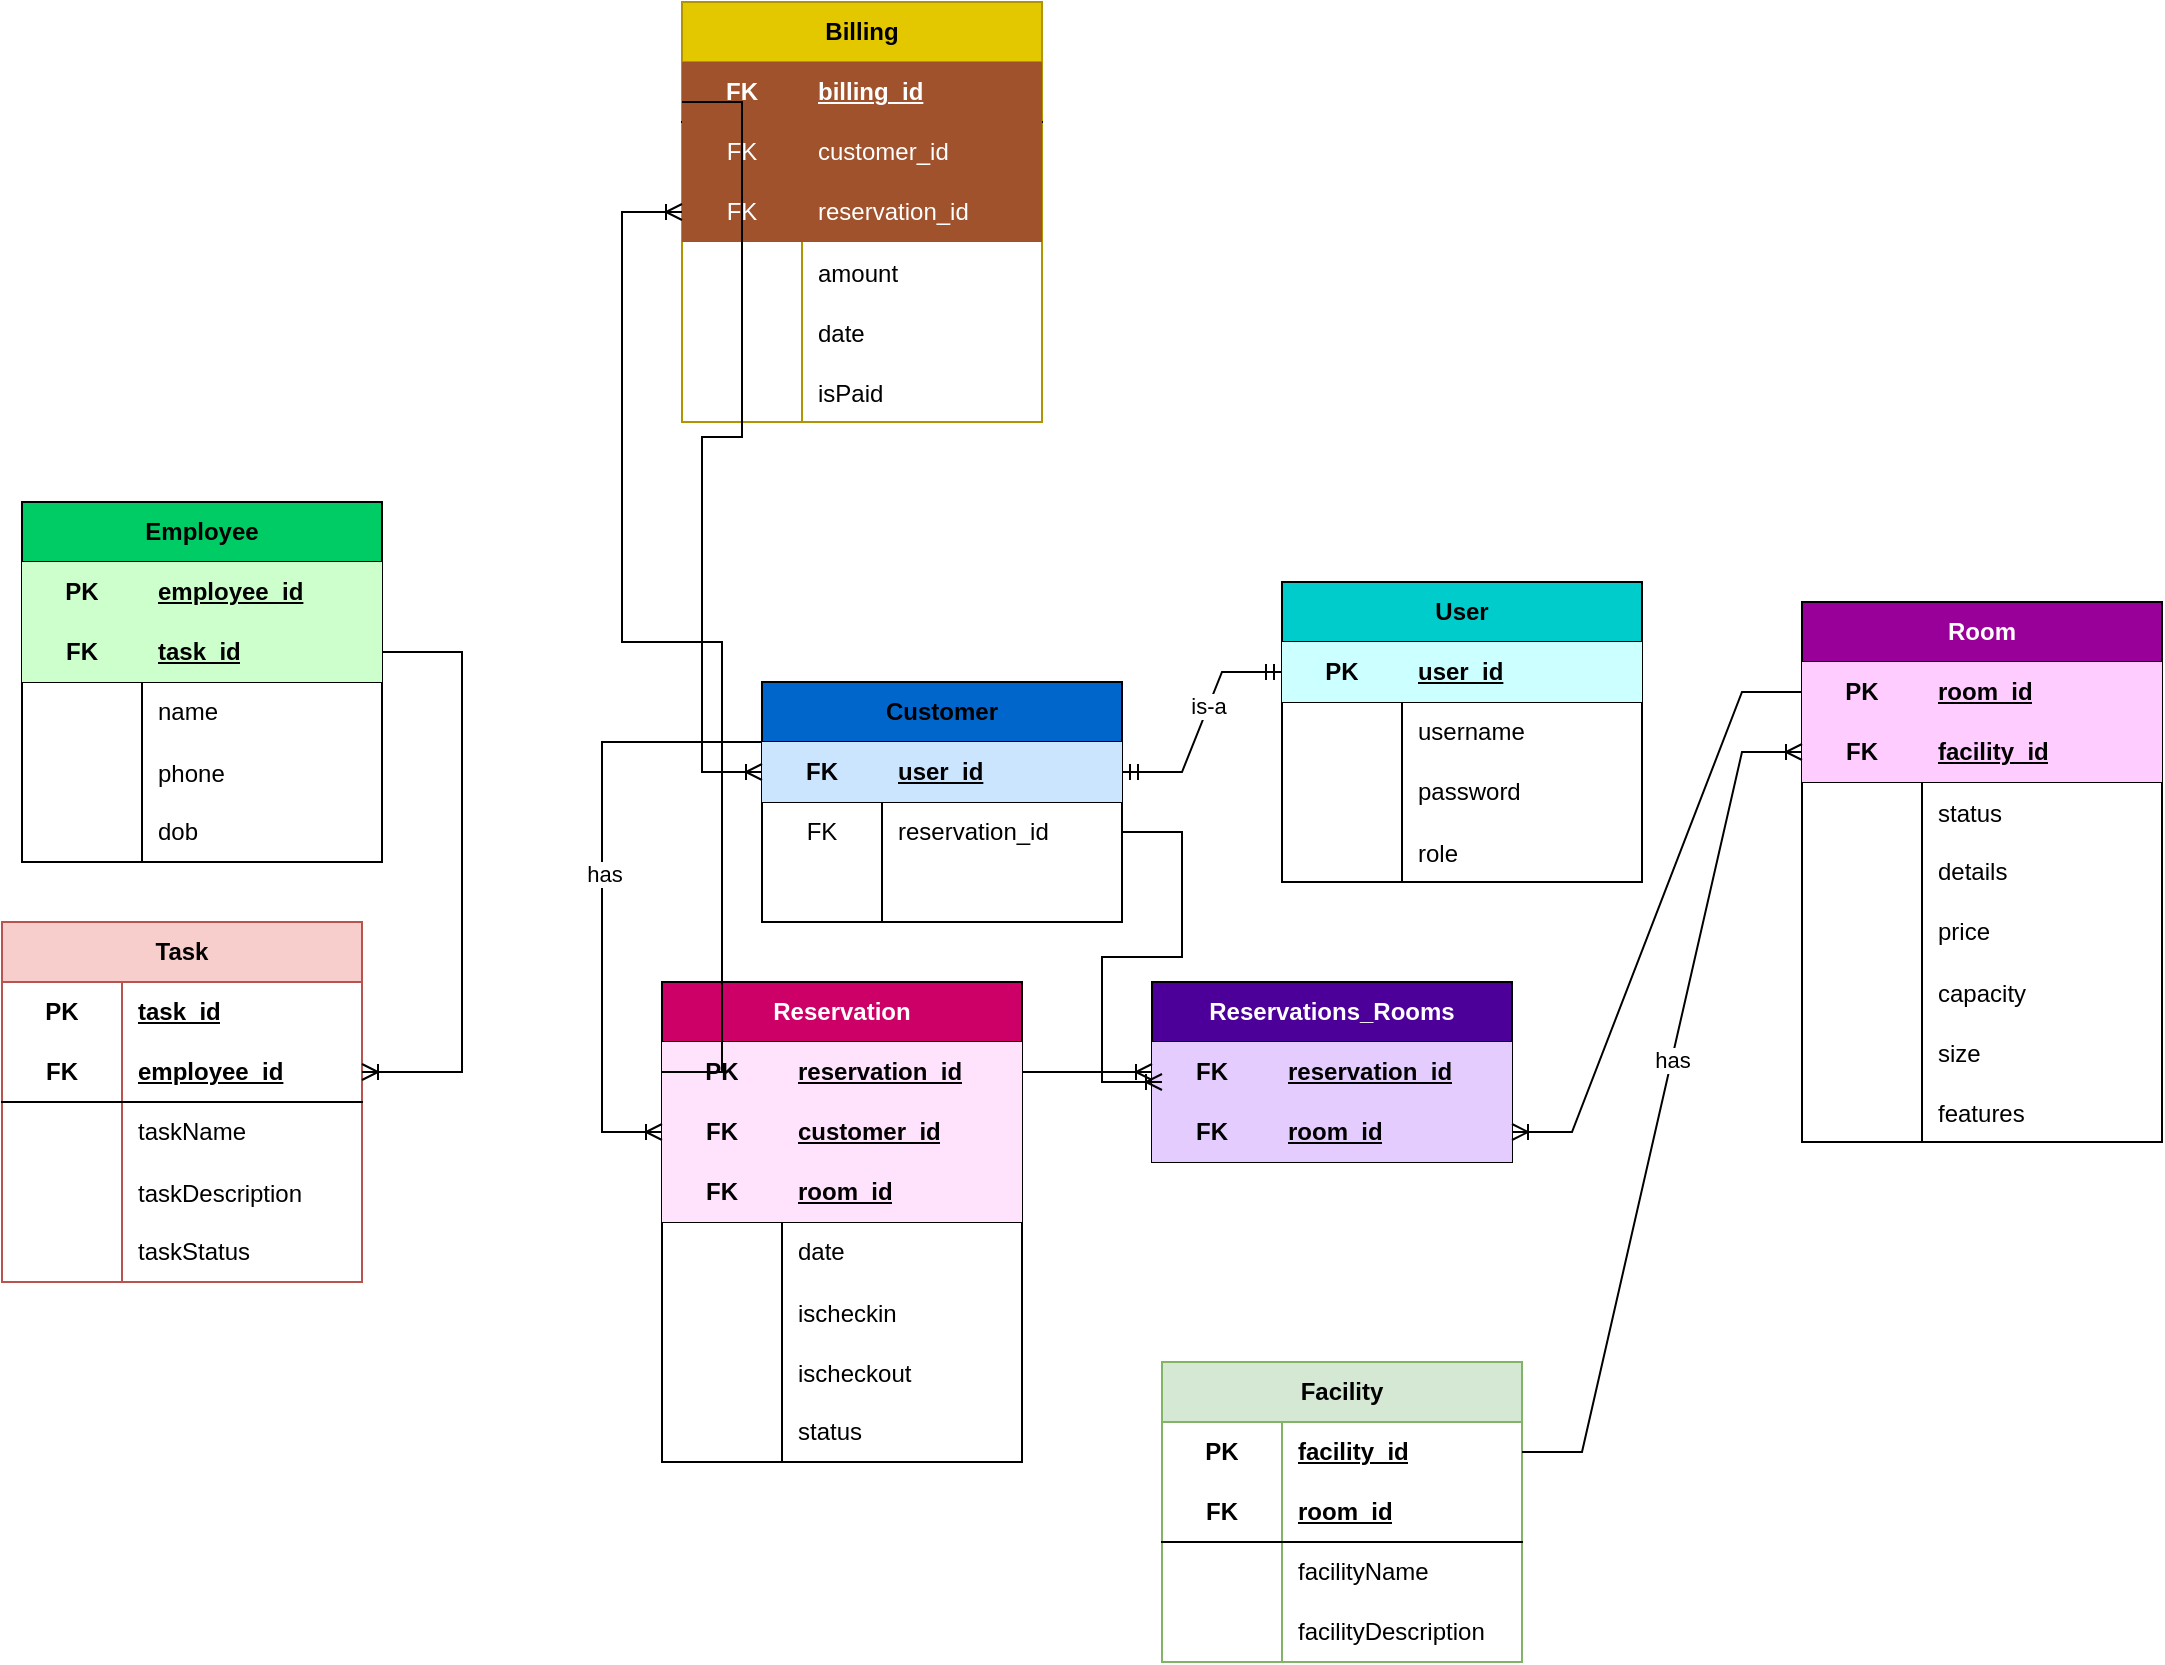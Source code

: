 <mxfile version="24.5.5" type="github">
  <diagram name="Page-1" id="391HogFya1jU2p6_tnVu">
    <mxGraphModel dx="2217" dy="1644" grid="1" gridSize="10" guides="1" tooltips="1" connect="1" arrows="1" fold="1" page="1" pageScale="1" pageWidth="850" pageHeight="1100" math="0" shadow="0">
      <root>
        <mxCell id="0" />
        <mxCell id="1" parent="0" />
        <mxCell id="gGkRdLF0qAvfdl4dvhN5-14" value="Employee" style="shape=table;startSize=30;container=1;collapsible=1;childLayout=tableLayout;fixedRows=1;rowLines=0;fontStyle=1;align=center;resizeLast=1;html=1;whiteSpace=wrap;fillColor=#00CC66;" parent="1" vertex="1">
          <mxGeometry x="-230" y="-220" width="180" height="180" as="geometry" />
        </mxCell>
        <mxCell id="gGkRdLF0qAvfdl4dvhN5-15" value="" style="shape=tableRow;horizontal=0;startSize=0;swimlaneHead=0;swimlaneBody=0;fillColor=none;collapsible=0;dropTarget=0;points=[[0,0.5],[1,0.5]];portConstraint=eastwest;top=0;left=0;right=0;bottom=0;html=1;" parent="gGkRdLF0qAvfdl4dvhN5-14" vertex="1">
          <mxGeometry y="30" width="180" height="30" as="geometry" />
        </mxCell>
        <mxCell id="gGkRdLF0qAvfdl4dvhN5-16" value="PK" style="shape=partialRectangle;connectable=0;fillColor=#CCFFCC;top=0;left=0;bottom=0;right=0;fontStyle=1;overflow=hidden;html=1;whiteSpace=wrap;" parent="gGkRdLF0qAvfdl4dvhN5-15" vertex="1">
          <mxGeometry width="60" height="30" as="geometry">
            <mxRectangle width="60" height="30" as="alternateBounds" />
          </mxGeometry>
        </mxCell>
        <mxCell id="gGkRdLF0qAvfdl4dvhN5-17" value="employee_id" style="shape=partialRectangle;connectable=0;fillColor=#CCFFCC;top=0;left=0;bottom=0;right=0;align=left;spacingLeft=6;fontStyle=5;overflow=hidden;html=1;whiteSpace=wrap;" parent="gGkRdLF0qAvfdl4dvhN5-15" vertex="1">
          <mxGeometry x="60" width="120" height="30" as="geometry">
            <mxRectangle width="120" height="30" as="alternateBounds" />
          </mxGeometry>
        </mxCell>
        <mxCell id="gGkRdLF0qAvfdl4dvhN5-18" value="" style="shape=tableRow;horizontal=0;startSize=0;swimlaneHead=0;swimlaneBody=0;fillColor=none;collapsible=0;dropTarget=0;points=[[0,0.5],[1,0.5]];portConstraint=eastwest;top=0;left=0;right=0;bottom=1;html=1;" parent="gGkRdLF0qAvfdl4dvhN5-14" vertex="1">
          <mxGeometry y="60" width="180" height="30" as="geometry" />
        </mxCell>
        <mxCell id="gGkRdLF0qAvfdl4dvhN5-19" value="FK" style="shape=partialRectangle;connectable=0;fillColor=#CCFFCC;top=0;left=0;bottom=0;right=0;fontStyle=1;overflow=hidden;html=1;whiteSpace=wrap;" parent="gGkRdLF0qAvfdl4dvhN5-18" vertex="1">
          <mxGeometry width="60" height="30" as="geometry">
            <mxRectangle width="60" height="30" as="alternateBounds" />
          </mxGeometry>
        </mxCell>
        <mxCell id="gGkRdLF0qAvfdl4dvhN5-20" value="task_id" style="shape=partialRectangle;connectable=0;fillColor=#CCFFCC;top=0;left=0;bottom=0;right=0;align=left;spacingLeft=6;fontStyle=5;overflow=hidden;html=1;whiteSpace=wrap;" parent="gGkRdLF0qAvfdl4dvhN5-18" vertex="1">
          <mxGeometry x="60" width="120" height="30" as="geometry">
            <mxRectangle width="120" height="30" as="alternateBounds" />
          </mxGeometry>
        </mxCell>
        <mxCell id="gGkRdLF0qAvfdl4dvhN5-21" value="" style="shape=tableRow;horizontal=0;startSize=0;swimlaneHead=0;swimlaneBody=0;fillColor=none;collapsible=0;dropTarget=0;points=[[0,0.5],[1,0.5]];portConstraint=eastwest;top=0;left=0;right=0;bottom=0;html=1;" parent="gGkRdLF0qAvfdl4dvhN5-14" vertex="1">
          <mxGeometry y="90" width="180" height="30" as="geometry" />
        </mxCell>
        <mxCell id="gGkRdLF0qAvfdl4dvhN5-22" value="" style="shape=partialRectangle;connectable=0;fillColor=none;top=0;left=0;bottom=0;right=0;editable=1;overflow=hidden;html=1;whiteSpace=wrap;" parent="gGkRdLF0qAvfdl4dvhN5-21" vertex="1">
          <mxGeometry width="60" height="30" as="geometry">
            <mxRectangle width="60" height="30" as="alternateBounds" />
          </mxGeometry>
        </mxCell>
        <mxCell id="gGkRdLF0qAvfdl4dvhN5-23" value="name" style="shape=partialRectangle;connectable=0;fillColor=none;top=0;left=0;bottom=0;right=0;align=left;spacingLeft=6;overflow=hidden;html=1;whiteSpace=wrap;" parent="gGkRdLF0qAvfdl4dvhN5-21" vertex="1">
          <mxGeometry x="60" width="120" height="30" as="geometry">
            <mxRectangle width="120" height="30" as="alternateBounds" />
          </mxGeometry>
        </mxCell>
        <mxCell id="16" value="" style="shape=tableRow;horizontal=0;startSize=0;swimlaneHead=0;swimlaneBody=0;fillColor=none;collapsible=0;dropTarget=0;points=[[0,0.5],[1,0.5]];portConstraint=eastwest;top=0;left=0;right=0;bottom=0;" parent="gGkRdLF0qAvfdl4dvhN5-14" vertex="1">
          <mxGeometry y="120" width="180" height="30" as="geometry" />
        </mxCell>
        <mxCell id="17" value="" style="shape=partialRectangle;connectable=0;fillColor=none;top=0;left=0;bottom=0;right=0;editable=1;overflow=hidden;" parent="16" vertex="1">
          <mxGeometry width="60" height="30" as="geometry">
            <mxRectangle width="60" height="30" as="alternateBounds" />
          </mxGeometry>
        </mxCell>
        <mxCell id="18" value="phone" style="shape=partialRectangle;connectable=0;fillColor=none;top=0;left=0;bottom=0;right=0;align=left;spacingLeft=6;overflow=hidden;" parent="16" vertex="1">
          <mxGeometry x="60" width="120" height="30" as="geometry">
            <mxRectangle width="120" height="30" as="alternateBounds" />
          </mxGeometry>
        </mxCell>
        <mxCell id="gGkRdLF0qAvfdl4dvhN5-24" value="" style="shape=tableRow;horizontal=0;startSize=0;swimlaneHead=0;swimlaneBody=0;fillColor=none;collapsible=0;dropTarget=0;points=[[0,0.5],[1,0.5]];portConstraint=eastwest;top=0;left=0;right=0;bottom=0;html=1;" parent="gGkRdLF0qAvfdl4dvhN5-14" vertex="1">
          <mxGeometry y="150" width="180" height="30" as="geometry" />
        </mxCell>
        <mxCell id="gGkRdLF0qAvfdl4dvhN5-25" value="" style="shape=partialRectangle;connectable=0;fillColor=none;top=0;left=0;bottom=0;right=0;editable=1;overflow=hidden;html=1;whiteSpace=wrap;" parent="gGkRdLF0qAvfdl4dvhN5-24" vertex="1">
          <mxGeometry width="60" height="30" as="geometry">
            <mxRectangle width="60" height="30" as="alternateBounds" />
          </mxGeometry>
        </mxCell>
        <mxCell id="gGkRdLF0qAvfdl4dvhN5-26" value="dob" style="shape=partialRectangle;connectable=0;fillColor=none;top=0;left=0;bottom=0;right=0;align=left;spacingLeft=6;overflow=hidden;html=1;whiteSpace=wrap;" parent="gGkRdLF0qAvfdl4dvhN5-24" vertex="1">
          <mxGeometry x="60" width="120" height="30" as="geometry">
            <mxRectangle width="120" height="30" as="alternateBounds" />
          </mxGeometry>
        </mxCell>
        <mxCell id="gGkRdLF0qAvfdl4dvhN5-27" value="&lt;font color=&quot;#ffffff&quot;&gt;Room&lt;/font&gt;" style="shape=table;startSize=30;container=1;collapsible=1;childLayout=tableLayout;fixedRows=1;rowLines=0;fontStyle=1;align=center;resizeLast=1;html=1;whiteSpace=wrap;fillColor=#990099;" parent="1" vertex="1">
          <mxGeometry x="660" y="-170" width="180" height="270" as="geometry" />
        </mxCell>
        <mxCell id="gGkRdLF0qAvfdl4dvhN5-28" value="" style="shape=tableRow;horizontal=0;startSize=0;swimlaneHead=0;swimlaneBody=0;fillColor=none;collapsible=0;dropTarget=0;points=[[0,0.5],[1,0.5]];portConstraint=eastwest;top=0;left=0;right=0;bottom=0;html=1;" parent="gGkRdLF0qAvfdl4dvhN5-27" vertex="1">
          <mxGeometry y="30" width="180" height="30" as="geometry" />
        </mxCell>
        <mxCell id="gGkRdLF0qAvfdl4dvhN5-29" value="&lt;div&gt;PK&lt;/div&gt;" style="shape=partialRectangle;connectable=0;fillColor=#FFCCFF;top=0;left=0;bottom=0;right=0;fontStyle=1;overflow=hidden;html=1;whiteSpace=wrap;" parent="gGkRdLF0qAvfdl4dvhN5-28" vertex="1">
          <mxGeometry width="60" height="30" as="geometry">
            <mxRectangle width="60" height="30" as="alternateBounds" />
          </mxGeometry>
        </mxCell>
        <mxCell id="gGkRdLF0qAvfdl4dvhN5-30" value="room_id" style="shape=partialRectangle;connectable=0;fillColor=#FFCCFF;top=0;left=0;bottom=0;right=0;align=left;spacingLeft=6;fontStyle=5;overflow=hidden;html=1;whiteSpace=wrap;" parent="gGkRdLF0qAvfdl4dvhN5-28" vertex="1">
          <mxGeometry x="60" width="120" height="30" as="geometry">
            <mxRectangle width="120" height="30" as="alternateBounds" />
          </mxGeometry>
        </mxCell>
        <mxCell id="gGkRdLF0qAvfdl4dvhN5-31" value="" style="shape=tableRow;horizontal=0;startSize=0;swimlaneHead=0;swimlaneBody=0;fillColor=none;collapsible=0;dropTarget=0;points=[[0,0.5],[1,0.5]];portConstraint=eastwest;top=0;left=0;right=0;bottom=1;html=1;" parent="gGkRdLF0qAvfdl4dvhN5-27" vertex="1">
          <mxGeometry y="60" width="180" height="30" as="geometry" />
        </mxCell>
        <mxCell id="gGkRdLF0qAvfdl4dvhN5-32" value="FK" style="shape=partialRectangle;connectable=0;fillColor=#FFCCFF;top=0;left=0;bottom=0;right=0;fontStyle=1;overflow=hidden;html=1;whiteSpace=wrap;" parent="gGkRdLF0qAvfdl4dvhN5-31" vertex="1">
          <mxGeometry width="60" height="30" as="geometry">
            <mxRectangle width="60" height="30" as="alternateBounds" />
          </mxGeometry>
        </mxCell>
        <mxCell id="gGkRdLF0qAvfdl4dvhN5-33" value="facility_id" style="shape=partialRectangle;connectable=0;fillColor=#FFCCFF;top=0;left=0;bottom=0;right=0;align=left;spacingLeft=6;fontStyle=5;overflow=hidden;html=1;whiteSpace=wrap;" parent="gGkRdLF0qAvfdl4dvhN5-31" vertex="1">
          <mxGeometry x="60" width="120" height="30" as="geometry">
            <mxRectangle width="120" height="30" as="alternateBounds" />
          </mxGeometry>
        </mxCell>
        <mxCell id="gGkRdLF0qAvfdl4dvhN5-34" value="" style="shape=tableRow;horizontal=0;startSize=0;swimlaneHead=0;swimlaneBody=0;fillColor=none;collapsible=0;dropTarget=0;points=[[0,0.5],[1,0.5]];portConstraint=eastwest;top=0;left=0;right=0;bottom=0;" parent="gGkRdLF0qAvfdl4dvhN5-27" vertex="1">
          <mxGeometry y="90" width="180" height="30" as="geometry" />
        </mxCell>
        <mxCell id="gGkRdLF0qAvfdl4dvhN5-35" value="" style="shape=partialRectangle;connectable=0;fillColor=none;top=0;left=0;bottom=0;right=0;editable=1;overflow=hidden;" parent="gGkRdLF0qAvfdl4dvhN5-34" vertex="1">
          <mxGeometry width="60" height="30" as="geometry">
            <mxRectangle width="60" height="30" as="alternateBounds" />
          </mxGeometry>
        </mxCell>
        <mxCell id="gGkRdLF0qAvfdl4dvhN5-36" value="status" style="shape=partialRectangle;connectable=0;fillColor=none;top=0;left=0;bottom=0;right=0;align=left;spacingLeft=6;overflow=hidden;" parent="gGkRdLF0qAvfdl4dvhN5-34" vertex="1">
          <mxGeometry x="60" width="120" height="30" as="geometry">
            <mxRectangle width="120" height="30" as="alternateBounds" />
          </mxGeometry>
        </mxCell>
        <mxCell id="gGkRdLF0qAvfdl4dvhN5-37" value="" style="shape=tableRow;horizontal=0;startSize=0;swimlaneHead=0;swimlaneBody=0;fillColor=none;collapsible=0;dropTarget=0;points=[[0,0.5],[1,0.5]];portConstraint=eastwest;top=0;left=0;right=0;bottom=0;html=1;" parent="gGkRdLF0qAvfdl4dvhN5-27" vertex="1">
          <mxGeometry y="120" width="180" height="30" as="geometry" />
        </mxCell>
        <mxCell id="gGkRdLF0qAvfdl4dvhN5-38" value="" style="shape=partialRectangle;connectable=0;fillColor=none;top=0;left=0;bottom=0;right=0;editable=1;overflow=hidden;html=1;whiteSpace=wrap;" parent="gGkRdLF0qAvfdl4dvhN5-37" vertex="1">
          <mxGeometry width="60" height="30" as="geometry">
            <mxRectangle width="60" height="30" as="alternateBounds" />
          </mxGeometry>
        </mxCell>
        <mxCell id="gGkRdLF0qAvfdl4dvhN5-39" value="details" style="shape=partialRectangle;connectable=0;fillColor=none;top=0;left=0;bottom=0;right=0;align=left;spacingLeft=6;overflow=hidden;html=1;whiteSpace=wrap;" parent="gGkRdLF0qAvfdl4dvhN5-37" vertex="1">
          <mxGeometry x="60" width="120" height="30" as="geometry">
            <mxRectangle width="120" height="30" as="alternateBounds" />
          </mxGeometry>
        </mxCell>
        <mxCell id="gGkRdLF0qAvfdl4dvhN5-40" value="" style="shape=tableRow;horizontal=0;startSize=0;swimlaneHead=0;swimlaneBody=0;fillColor=none;collapsible=0;dropTarget=0;points=[[0,0.5],[1,0.5]];portConstraint=eastwest;top=0;left=0;right=0;bottom=0;html=1;" parent="gGkRdLF0qAvfdl4dvhN5-27" vertex="1">
          <mxGeometry y="150" width="180" height="30" as="geometry" />
        </mxCell>
        <mxCell id="gGkRdLF0qAvfdl4dvhN5-41" value="" style="shape=partialRectangle;connectable=0;fillColor=none;top=0;left=0;bottom=0;right=0;editable=1;overflow=hidden;html=1;whiteSpace=wrap;" parent="gGkRdLF0qAvfdl4dvhN5-40" vertex="1">
          <mxGeometry width="60" height="30" as="geometry">
            <mxRectangle width="60" height="30" as="alternateBounds" />
          </mxGeometry>
        </mxCell>
        <mxCell id="gGkRdLF0qAvfdl4dvhN5-42" value="&lt;div&gt;price&lt;/div&gt;" style="shape=partialRectangle;connectable=0;fillColor=none;top=0;left=0;bottom=0;right=0;align=left;spacingLeft=6;overflow=hidden;html=1;whiteSpace=wrap;" parent="gGkRdLF0qAvfdl4dvhN5-40" vertex="1">
          <mxGeometry x="60" width="120" height="30" as="geometry">
            <mxRectangle width="120" height="30" as="alternateBounds" />
          </mxGeometry>
        </mxCell>
        <mxCell id="gGkRdLF0qAvfdl4dvhN5-43" value="" style="shape=tableRow;horizontal=0;startSize=0;swimlaneHead=0;swimlaneBody=0;fillColor=none;collapsible=0;dropTarget=0;points=[[0,0.5],[1,0.5]];portConstraint=eastwest;top=0;left=0;right=0;bottom=0;" parent="gGkRdLF0qAvfdl4dvhN5-27" vertex="1">
          <mxGeometry y="180" width="180" height="30" as="geometry" />
        </mxCell>
        <mxCell id="gGkRdLF0qAvfdl4dvhN5-44" value="" style="shape=partialRectangle;connectable=0;fillColor=none;top=0;left=0;bottom=0;right=0;editable=1;overflow=hidden;" parent="gGkRdLF0qAvfdl4dvhN5-43" vertex="1">
          <mxGeometry width="60" height="30" as="geometry">
            <mxRectangle width="60" height="30" as="alternateBounds" />
          </mxGeometry>
        </mxCell>
        <mxCell id="gGkRdLF0qAvfdl4dvhN5-45" value="capacity" style="shape=partialRectangle;connectable=0;fillColor=none;top=0;left=0;bottom=0;right=0;align=left;spacingLeft=6;overflow=hidden;" parent="gGkRdLF0qAvfdl4dvhN5-43" vertex="1">
          <mxGeometry x="60" width="120" height="30" as="geometry">
            <mxRectangle width="120" height="30" as="alternateBounds" />
          </mxGeometry>
        </mxCell>
        <mxCell id="gGkRdLF0qAvfdl4dvhN5-46" value="" style="shape=tableRow;horizontal=0;startSize=0;swimlaneHead=0;swimlaneBody=0;fillColor=none;collapsible=0;dropTarget=0;points=[[0,0.5],[1,0.5]];portConstraint=eastwest;top=0;left=0;right=0;bottom=0;" parent="gGkRdLF0qAvfdl4dvhN5-27" vertex="1">
          <mxGeometry y="210" width="180" height="30" as="geometry" />
        </mxCell>
        <mxCell id="gGkRdLF0qAvfdl4dvhN5-47" value="" style="shape=partialRectangle;connectable=0;fillColor=none;top=0;left=0;bottom=0;right=0;editable=1;overflow=hidden;" parent="gGkRdLF0qAvfdl4dvhN5-46" vertex="1">
          <mxGeometry width="60" height="30" as="geometry">
            <mxRectangle width="60" height="30" as="alternateBounds" />
          </mxGeometry>
        </mxCell>
        <mxCell id="gGkRdLF0qAvfdl4dvhN5-48" value="size" style="shape=partialRectangle;connectable=0;fillColor=none;top=0;left=0;bottom=0;right=0;align=left;spacingLeft=6;overflow=hidden;" parent="gGkRdLF0qAvfdl4dvhN5-46" vertex="1">
          <mxGeometry x="60" width="120" height="30" as="geometry">
            <mxRectangle width="120" height="30" as="alternateBounds" />
          </mxGeometry>
        </mxCell>
        <mxCell id="gGkRdLF0qAvfdl4dvhN5-49" value="" style="shape=tableRow;horizontal=0;startSize=0;swimlaneHead=0;swimlaneBody=0;fillColor=none;collapsible=0;dropTarget=0;points=[[0,0.5],[1,0.5]];portConstraint=eastwest;top=0;left=0;right=0;bottom=0;" parent="gGkRdLF0qAvfdl4dvhN5-27" vertex="1">
          <mxGeometry y="240" width="180" height="30" as="geometry" />
        </mxCell>
        <mxCell id="gGkRdLF0qAvfdl4dvhN5-50" value="" style="shape=partialRectangle;connectable=0;fillColor=none;top=0;left=0;bottom=0;right=0;editable=1;overflow=hidden;" parent="gGkRdLF0qAvfdl4dvhN5-49" vertex="1">
          <mxGeometry width="60" height="30" as="geometry">
            <mxRectangle width="60" height="30" as="alternateBounds" />
          </mxGeometry>
        </mxCell>
        <mxCell id="gGkRdLF0qAvfdl4dvhN5-51" value="features" style="shape=partialRectangle;connectable=0;fillColor=none;top=0;left=0;bottom=0;right=0;align=left;spacingLeft=6;overflow=hidden;" parent="gGkRdLF0qAvfdl4dvhN5-49" vertex="1">
          <mxGeometry x="60" width="120" height="30" as="geometry">
            <mxRectangle width="120" height="30" as="alternateBounds" />
          </mxGeometry>
        </mxCell>
        <mxCell id="gGkRdLF0qAvfdl4dvhN5-52" value="&lt;b&gt;&lt;font color=&quot;#ffffff&quot;&gt;Reservation&lt;/font&gt;&lt;/b&gt;" style="shape=table;startSize=30;container=1;collapsible=1;childLayout=tableLayout;fixedRows=1;rowLines=0;fontStyle=1;align=center;resizeLast=1;html=1;whiteSpace=wrap;fillColor=#CC0066;" parent="1" vertex="1">
          <mxGeometry x="90" y="20" width="180" height="240" as="geometry" />
        </mxCell>
        <mxCell id="gGkRdLF0qAvfdl4dvhN5-53" value="" style="shape=tableRow;horizontal=0;startSize=0;swimlaneHead=0;swimlaneBody=0;fillColor=none;collapsible=0;dropTarget=0;points=[[0,0.5],[1,0.5]];portConstraint=eastwest;top=0;left=0;right=0;bottom=0;html=1;" parent="gGkRdLF0qAvfdl4dvhN5-52" vertex="1">
          <mxGeometry y="30" width="180" height="30" as="geometry" />
        </mxCell>
        <mxCell id="gGkRdLF0qAvfdl4dvhN5-54" value="PK" style="shape=partialRectangle;connectable=0;fillColor=#FFE3FC;top=0;left=0;bottom=0;right=0;fontStyle=1;overflow=hidden;html=1;whiteSpace=wrap;strokeColor=#000000;" parent="gGkRdLF0qAvfdl4dvhN5-53" vertex="1">
          <mxGeometry width="60" height="30" as="geometry">
            <mxRectangle width="60" height="30" as="alternateBounds" />
          </mxGeometry>
        </mxCell>
        <mxCell id="gGkRdLF0qAvfdl4dvhN5-55" value="reservation_id" style="shape=partialRectangle;connectable=0;fillColor=#FFE3FC;top=0;left=0;bottom=0;right=0;align=left;spacingLeft=6;fontStyle=5;overflow=hidden;html=1;whiteSpace=wrap;strokeColor=#000000;" parent="gGkRdLF0qAvfdl4dvhN5-53" vertex="1">
          <mxGeometry x="60" width="120" height="30" as="geometry">
            <mxRectangle width="120" height="30" as="alternateBounds" />
          </mxGeometry>
        </mxCell>
        <mxCell id="gGkRdLF0qAvfdl4dvhN5-56" value="" style="shape=tableRow;horizontal=0;startSize=0;swimlaneHead=0;swimlaneBody=0;fillColor=none;collapsible=0;dropTarget=0;points=[[0,0.5],[1,0.5]];portConstraint=eastwest;top=0;left=0;right=0;bottom=0;" parent="gGkRdLF0qAvfdl4dvhN5-52" vertex="1">
          <mxGeometry y="60" width="180" height="30" as="geometry" />
        </mxCell>
        <mxCell id="gGkRdLF0qAvfdl4dvhN5-57" value="&lt;b&gt;FK&lt;/b&gt;" style="shape=partialRectangle;connectable=0;fillColor=#FFE3FC;top=0;left=0;bottom=0;right=0;fontStyle=0;overflow=hidden;whiteSpace=wrap;html=1;strokeColor=#000000;" parent="gGkRdLF0qAvfdl4dvhN5-56" vertex="1">
          <mxGeometry width="60" height="30" as="geometry">
            <mxRectangle width="60" height="30" as="alternateBounds" />
          </mxGeometry>
        </mxCell>
        <mxCell id="gGkRdLF0qAvfdl4dvhN5-58" value="&lt;b&gt;&lt;u&gt;customer_id&lt;/u&gt;&lt;/b&gt;" style="shape=partialRectangle;connectable=0;fillColor=#FFE3FC;top=0;left=0;bottom=0;right=0;align=left;spacingLeft=6;fontStyle=0;overflow=hidden;whiteSpace=wrap;html=1;strokeColor=#000000;" parent="gGkRdLF0qAvfdl4dvhN5-56" vertex="1">
          <mxGeometry x="60" width="120" height="30" as="geometry">
            <mxRectangle width="120" height="30" as="alternateBounds" />
          </mxGeometry>
        </mxCell>
        <mxCell id="gGkRdLF0qAvfdl4dvhN5-59" value="" style="shape=tableRow;horizontal=0;startSize=0;swimlaneHead=0;swimlaneBody=0;fillColor=none;collapsible=0;dropTarget=0;points=[[0,0.5],[1,0.5]];portConstraint=eastwest;top=0;left=0;right=0;bottom=1;html=1;" parent="gGkRdLF0qAvfdl4dvhN5-52" vertex="1">
          <mxGeometry y="90" width="180" height="30" as="geometry" />
        </mxCell>
        <mxCell id="gGkRdLF0qAvfdl4dvhN5-60" value="FK" style="shape=partialRectangle;connectable=0;fillColor=#FFE3FC;top=0;left=0;bottom=0;right=0;fontStyle=1;overflow=hidden;html=1;whiteSpace=wrap;strokeColor=#000000;" parent="gGkRdLF0qAvfdl4dvhN5-59" vertex="1">
          <mxGeometry width="60" height="30" as="geometry">
            <mxRectangle width="60" height="30" as="alternateBounds" />
          </mxGeometry>
        </mxCell>
        <mxCell id="gGkRdLF0qAvfdl4dvhN5-61" value="room_id" style="shape=partialRectangle;connectable=0;fillColor=#FFE3FC;top=0;left=0;bottom=0;right=0;align=left;spacingLeft=6;fontStyle=5;overflow=hidden;html=1;whiteSpace=wrap;strokeColor=#000000;" parent="gGkRdLF0qAvfdl4dvhN5-59" vertex="1">
          <mxGeometry x="60" width="120" height="30" as="geometry">
            <mxRectangle width="120" height="30" as="alternateBounds" />
          </mxGeometry>
        </mxCell>
        <mxCell id="gGkRdLF0qAvfdl4dvhN5-62" value="" style="shape=tableRow;horizontal=0;startSize=0;swimlaneHead=0;swimlaneBody=0;fillColor=none;collapsible=0;dropTarget=0;points=[[0,0.5],[1,0.5]];portConstraint=eastwest;top=0;left=0;right=0;bottom=0;html=1;" parent="gGkRdLF0qAvfdl4dvhN5-52" vertex="1">
          <mxGeometry y="120" width="180" height="30" as="geometry" />
        </mxCell>
        <mxCell id="gGkRdLF0qAvfdl4dvhN5-63" value="" style="shape=partialRectangle;connectable=0;fillColor=none;top=0;left=0;bottom=0;right=0;editable=1;overflow=hidden;html=1;whiteSpace=wrap;" parent="gGkRdLF0qAvfdl4dvhN5-62" vertex="1">
          <mxGeometry width="60" height="30" as="geometry">
            <mxRectangle width="60" height="30" as="alternateBounds" />
          </mxGeometry>
        </mxCell>
        <mxCell id="gGkRdLF0qAvfdl4dvhN5-64" value="date" style="shape=partialRectangle;connectable=0;fillColor=none;top=0;left=0;bottom=0;right=0;align=left;spacingLeft=6;overflow=hidden;html=1;whiteSpace=wrap;" parent="gGkRdLF0qAvfdl4dvhN5-62" vertex="1">
          <mxGeometry x="60" width="120" height="30" as="geometry">
            <mxRectangle width="120" height="30" as="alternateBounds" />
          </mxGeometry>
        </mxCell>
        <mxCell id="UdutciTqnjjAIBQN5pd1-61" value="" style="shape=tableRow;horizontal=0;startSize=0;swimlaneHead=0;swimlaneBody=0;fillColor=none;collapsible=0;dropTarget=0;points=[[0,0.5],[1,0.5]];portConstraint=eastwest;top=0;left=0;right=0;bottom=0;" vertex="1" parent="gGkRdLF0qAvfdl4dvhN5-52">
          <mxGeometry y="150" width="180" height="30" as="geometry" />
        </mxCell>
        <mxCell id="UdutciTqnjjAIBQN5pd1-62" value="" style="shape=partialRectangle;connectable=0;fillColor=none;top=0;left=0;bottom=0;right=0;editable=1;overflow=hidden;" vertex="1" parent="UdutciTqnjjAIBQN5pd1-61">
          <mxGeometry width="60" height="30" as="geometry">
            <mxRectangle width="60" height="30" as="alternateBounds" />
          </mxGeometry>
        </mxCell>
        <mxCell id="UdutciTqnjjAIBQN5pd1-63" value="ischeckin" style="shape=partialRectangle;connectable=0;fillColor=none;top=0;left=0;bottom=0;right=0;align=left;spacingLeft=6;overflow=hidden;" vertex="1" parent="UdutciTqnjjAIBQN5pd1-61">
          <mxGeometry x="60" width="120" height="30" as="geometry">
            <mxRectangle width="120" height="30" as="alternateBounds" />
          </mxGeometry>
        </mxCell>
        <mxCell id="UdutciTqnjjAIBQN5pd1-58" value="" style="shape=tableRow;horizontal=0;startSize=0;swimlaneHead=0;swimlaneBody=0;fillColor=none;collapsible=0;dropTarget=0;points=[[0,0.5],[1,0.5]];portConstraint=eastwest;top=0;left=0;right=0;bottom=0;" vertex="1" parent="gGkRdLF0qAvfdl4dvhN5-52">
          <mxGeometry y="180" width="180" height="30" as="geometry" />
        </mxCell>
        <mxCell id="UdutciTqnjjAIBQN5pd1-59" value="" style="shape=partialRectangle;connectable=0;fillColor=none;top=0;left=0;bottom=0;right=0;editable=1;overflow=hidden;" vertex="1" parent="UdutciTqnjjAIBQN5pd1-58">
          <mxGeometry width="60" height="30" as="geometry">
            <mxRectangle width="60" height="30" as="alternateBounds" />
          </mxGeometry>
        </mxCell>
        <mxCell id="UdutciTqnjjAIBQN5pd1-60" value="ischeckout" style="shape=partialRectangle;connectable=0;fillColor=none;top=0;left=0;bottom=0;right=0;align=left;spacingLeft=6;overflow=hidden;" vertex="1" parent="UdutciTqnjjAIBQN5pd1-58">
          <mxGeometry x="60" width="120" height="30" as="geometry">
            <mxRectangle width="120" height="30" as="alternateBounds" />
          </mxGeometry>
        </mxCell>
        <mxCell id="gGkRdLF0qAvfdl4dvhN5-65" value="" style="shape=tableRow;horizontal=0;startSize=0;swimlaneHead=0;swimlaneBody=0;fillColor=none;collapsible=0;dropTarget=0;points=[[0,0.5],[1,0.5]];portConstraint=eastwest;top=0;left=0;right=0;bottom=0;html=1;" parent="gGkRdLF0qAvfdl4dvhN5-52" vertex="1">
          <mxGeometry y="210" width="180" height="30" as="geometry" />
        </mxCell>
        <mxCell id="gGkRdLF0qAvfdl4dvhN5-66" value="" style="shape=partialRectangle;connectable=0;fillColor=none;top=0;left=0;bottom=0;right=0;editable=1;overflow=hidden;html=1;whiteSpace=wrap;" parent="gGkRdLF0qAvfdl4dvhN5-65" vertex="1">
          <mxGeometry width="60" height="30" as="geometry">
            <mxRectangle width="60" height="30" as="alternateBounds" />
          </mxGeometry>
        </mxCell>
        <mxCell id="gGkRdLF0qAvfdl4dvhN5-67" value="status" style="shape=partialRectangle;connectable=0;fillColor=none;top=0;left=0;bottom=0;right=0;align=left;spacingLeft=6;overflow=hidden;html=1;whiteSpace=wrap;" parent="gGkRdLF0qAvfdl4dvhN5-65" vertex="1">
          <mxGeometry x="60" width="120" height="30" as="geometry">
            <mxRectangle width="120" height="30" as="alternateBounds" />
          </mxGeometry>
        </mxCell>
        <mxCell id="gGkRdLF0qAvfdl4dvhN5-68" value="&lt;font color=&quot;#ffffff&quot;&gt;Reservations_Rooms&lt;/font&gt;" style="shape=table;startSize=30;container=1;collapsible=1;childLayout=tableLayout;fixedRows=1;rowLines=0;fontStyle=1;align=center;resizeLast=1;html=1;whiteSpace=wrap;fillColor=#4C0099;" parent="1" vertex="1">
          <mxGeometry x="335" y="20" width="180" height="90" as="geometry" />
        </mxCell>
        <mxCell id="gGkRdLF0qAvfdl4dvhN5-69" value="" style="shape=tableRow;horizontal=0;startSize=0;swimlaneHead=0;swimlaneBody=0;fillColor=none;collapsible=0;dropTarget=0;points=[[0,0.5],[1,0.5]];portConstraint=eastwest;top=0;left=0;right=0;bottom=0;html=1;" parent="gGkRdLF0qAvfdl4dvhN5-68" vertex="1">
          <mxGeometry y="30" width="180" height="30" as="geometry" />
        </mxCell>
        <mxCell id="gGkRdLF0qAvfdl4dvhN5-70" value="FK" style="shape=partialRectangle;connectable=0;fillColor=#E5CCFF;top=0;left=0;bottom=0;right=0;fontStyle=1;overflow=hidden;html=1;whiteSpace=wrap;strokeColor=#E5CCFF;" parent="gGkRdLF0qAvfdl4dvhN5-69" vertex="1">
          <mxGeometry width="60" height="30" as="geometry">
            <mxRectangle width="60" height="30" as="alternateBounds" />
          </mxGeometry>
        </mxCell>
        <mxCell id="gGkRdLF0qAvfdl4dvhN5-71" value="reservation_id" style="shape=partialRectangle;connectable=0;fillColor=#E5CCFF;top=0;left=0;bottom=0;right=0;align=left;spacingLeft=6;fontStyle=5;overflow=hidden;html=1;whiteSpace=wrap;strokeColor=#E5CCFF;" parent="gGkRdLF0qAvfdl4dvhN5-69" vertex="1">
          <mxGeometry x="60" width="120" height="30" as="geometry">
            <mxRectangle width="120" height="30" as="alternateBounds" />
          </mxGeometry>
        </mxCell>
        <mxCell id="gGkRdLF0qAvfdl4dvhN5-72" value="" style="shape=tableRow;horizontal=0;startSize=0;swimlaneHead=0;swimlaneBody=0;fillColor=none;collapsible=0;dropTarget=0;points=[[0,0.5],[1,0.5]];portConstraint=eastwest;top=0;left=0;right=0;bottom=1;html=1;" parent="gGkRdLF0qAvfdl4dvhN5-68" vertex="1">
          <mxGeometry y="60" width="180" height="30" as="geometry" />
        </mxCell>
        <mxCell id="gGkRdLF0qAvfdl4dvhN5-73" value="FK" style="shape=partialRectangle;connectable=0;fillColor=#E5CCFF;top=0;left=0;bottom=0;right=0;fontStyle=1;overflow=hidden;html=1;whiteSpace=wrap;strokeColor=#E5CCFF;" parent="gGkRdLF0qAvfdl4dvhN5-72" vertex="1">
          <mxGeometry width="60" height="30" as="geometry">
            <mxRectangle width="60" height="30" as="alternateBounds" />
          </mxGeometry>
        </mxCell>
        <mxCell id="gGkRdLF0qAvfdl4dvhN5-74" value="room_id" style="shape=partialRectangle;connectable=0;fillColor=#E5CCFF;top=0;left=0;bottom=0;right=0;align=left;spacingLeft=6;fontStyle=5;overflow=hidden;html=1;whiteSpace=wrap;strokeColor=#E5CCFF;" parent="gGkRdLF0qAvfdl4dvhN5-72" vertex="1">
          <mxGeometry x="60" width="120" height="30" as="geometry">
            <mxRectangle width="120" height="30" as="alternateBounds" />
          </mxGeometry>
        </mxCell>
        <mxCell id="gGkRdLF0qAvfdl4dvhN5-75" value="" style="edgeStyle=elbowEdgeStyle;fontSize=12;html=1;endArrow=ERoneToMany;rounded=0;entryX=0;entryY=0.5;entryDx=0;entryDy=0;exitX=0;exitY=0;exitDx=0;exitDy=0;exitPerimeter=0;" parent="1" target="gGkRdLF0qAvfdl4dvhN5-56" edge="1" source="gGkRdLF0qAvfdl4dvhN5-5">
          <mxGeometry width="100" height="100" relative="1" as="geometry">
            <mxPoint x="110" y="-145" as="sourcePoint" />
            <mxPoint x="-30" y="110" as="targetPoint" />
            <Array as="points">
              <mxPoint x="60" y="-20" />
            </Array>
          </mxGeometry>
        </mxCell>
        <mxCell id="gGkRdLF0qAvfdl4dvhN5-76" value="has" style="edgeLabel;html=1;align=center;verticalAlign=middle;resizable=0;points=[];" parent="gGkRdLF0qAvfdl4dvhN5-75" vertex="1" connectable="0">
          <mxGeometry x="-0.041" y="1" relative="1" as="geometry">
            <mxPoint as="offset" />
          </mxGeometry>
        </mxCell>
        <mxCell id="gGkRdLF0qAvfdl4dvhN5-77" value="Facility" style="shape=table;startSize=30;container=1;collapsible=1;childLayout=tableLayout;fixedRows=1;rowLines=0;fontStyle=1;align=center;resizeLast=1;html=1;whiteSpace=wrap;fillColor=#d5e8d4;strokeColor=#82b366;" parent="1" vertex="1">
          <mxGeometry x="340" y="210" width="180" height="150" as="geometry" />
        </mxCell>
        <mxCell id="gGkRdLF0qAvfdl4dvhN5-78" value="" style="shape=tableRow;horizontal=0;startSize=0;swimlaneHead=0;swimlaneBody=0;fillColor=none;collapsible=0;dropTarget=0;points=[[0,0.5],[1,0.5]];portConstraint=eastwest;top=0;left=0;right=0;bottom=0;html=1;" parent="gGkRdLF0qAvfdl4dvhN5-77" vertex="1">
          <mxGeometry y="30" width="180" height="30" as="geometry" />
        </mxCell>
        <mxCell id="gGkRdLF0qAvfdl4dvhN5-79" value="PK" style="shape=partialRectangle;connectable=0;fillColor=none;top=0;left=0;bottom=0;right=0;fontStyle=1;overflow=hidden;html=1;whiteSpace=wrap;" parent="gGkRdLF0qAvfdl4dvhN5-78" vertex="1">
          <mxGeometry width="60" height="30" as="geometry">
            <mxRectangle width="60" height="30" as="alternateBounds" />
          </mxGeometry>
        </mxCell>
        <mxCell id="gGkRdLF0qAvfdl4dvhN5-80" value="facility_id" style="shape=partialRectangle;connectable=0;fillColor=none;top=0;left=0;bottom=0;right=0;align=left;spacingLeft=6;fontStyle=5;overflow=hidden;html=1;whiteSpace=wrap;" parent="gGkRdLF0qAvfdl4dvhN5-78" vertex="1">
          <mxGeometry x="60" width="120" height="30" as="geometry">
            <mxRectangle width="120" height="30" as="alternateBounds" />
          </mxGeometry>
        </mxCell>
        <mxCell id="gGkRdLF0qAvfdl4dvhN5-81" value="" style="shape=tableRow;horizontal=0;startSize=0;swimlaneHead=0;swimlaneBody=0;fillColor=none;collapsible=0;dropTarget=0;points=[[0,0.5],[1,0.5]];portConstraint=eastwest;top=0;left=0;right=0;bottom=1;html=1;" parent="gGkRdLF0qAvfdl4dvhN5-77" vertex="1">
          <mxGeometry y="60" width="180" height="30" as="geometry" />
        </mxCell>
        <mxCell id="gGkRdLF0qAvfdl4dvhN5-82" value="FK" style="shape=partialRectangle;connectable=0;fillColor=none;top=0;left=0;bottom=0;right=0;fontStyle=1;overflow=hidden;html=1;whiteSpace=wrap;" parent="gGkRdLF0qAvfdl4dvhN5-81" vertex="1">
          <mxGeometry width="60" height="30" as="geometry">
            <mxRectangle width="60" height="30" as="alternateBounds" />
          </mxGeometry>
        </mxCell>
        <mxCell id="gGkRdLF0qAvfdl4dvhN5-83" value="room_id" style="shape=partialRectangle;connectable=0;fillColor=none;top=0;left=0;bottom=0;right=0;align=left;spacingLeft=6;fontStyle=5;overflow=hidden;html=1;whiteSpace=wrap;" parent="gGkRdLF0qAvfdl4dvhN5-81" vertex="1">
          <mxGeometry x="60" width="120" height="30" as="geometry">
            <mxRectangle width="120" height="30" as="alternateBounds" />
          </mxGeometry>
        </mxCell>
        <mxCell id="gGkRdLF0qAvfdl4dvhN5-84" value="" style="shape=tableRow;horizontal=0;startSize=0;swimlaneHead=0;swimlaneBody=0;fillColor=none;collapsible=0;dropTarget=0;points=[[0,0.5],[1,0.5]];portConstraint=eastwest;top=0;left=0;right=0;bottom=0;html=1;" parent="gGkRdLF0qAvfdl4dvhN5-77" vertex="1">
          <mxGeometry y="90" width="180" height="30" as="geometry" />
        </mxCell>
        <mxCell id="gGkRdLF0qAvfdl4dvhN5-85" value="" style="shape=partialRectangle;connectable=0;fillColor=none;top=0;left=0;bottom=0;right=0;editable=1;overflow=hidden;html=1;whiteSpace=wrap;" parent="gGkRdLF0qAvfdl4dvhN5-84" vertex="1">
          <mxGeometry width="60" height="30" as="geometry">
            <mxRectangle width="60" height="30" as="alternateBounds" />
          </mxGeometry>
        </mxCell>
        <mxCell id="gGkRdLF0qAvfdl4dvhN5-86" value="facilityName" style="shape=partialRectangle;connectable=0;fillColor=none;top=0;left=0;bottom=0;right=0;align=left;spacingLeft=6;overflow=hidden;html=1;whiteSpace=wrap;" parent="gGkRdLF0qAvfdl4dvhN5-84" vertex="1">
          <mxGeometry x="60" width="120" height="30" as="geometry">
            <mxRectangle width="120" height="30" as="alternateBounds" />
          </mxGeometry>
        </mxCell>
        <mxCell id="gGkRdLF0qAvfdl4dvhN5-87" value="" style="shape=tableRow;horizontal=0;startSize=0;swimlaneHead=0;swimlaneBody=0;fillColor=none;collapsible=0;dropTarget=0;points=[[0,0.5],[1,0.5]];portConstraint=eastwest;top=0;left=0;right=0;bottom=0;html=1;" parent="gGkRdLF0qAvfdl4dvhN5-77" vertex="1">
          <mxGeometry y="120" width="180" height="30" as="geometry" />
        </mxCell>
        <mxCell id="gGkRdLF0qAvfdl4dvhN5-88" value="" style="shape=partialRectangle;connectable=0;fillColor=none;top=0;left=0;bottom=0;right=0;editable=1;overflow=hidden;html=1;whiteSpace=wrap;" parent="gGkRdLF0qAvfdl4dvhN5-87" vertex="1">
          <mxGeometry width="60" height="30" as="geometry">
            <mxRectangle width="60" height="30" as="alternateBounds" />
          </mxGeometry>
        </mxCell>
        <mxCell id="gGkRdLF0qAvfdl4dvhN5-89" value="facilityDescription" style="shape=partialRectangle;connectable=0;fillColor=none;top=0;left=0;bottom=0;right=0;align=left;spacingLeft=6;overflow=hidden;html=1;whiteSpace=wrap;" parent="gGkRdLF0qAvfdl4dvhN5-87" vertex="1">
          <mxGeometry x="60" width="120" height="30" as="geometry">
            <mxRectangle width="120" height="30" as="alternateBounds" />
          </mxGeometry>
        </mxCell>
        <mxCell id="gGkRdLF0qAvfdl4dvhN5-90" value="" style="edgeStyle=entityRelationEdgeStyle;fontSize=12;html=1;endArrow=ERoneToMany;rounded=0;exitX=1;exitY=0.5;exitDx=0;exitDy=0;" parent="1" source="gGkRdLF0qAvfdl4dvhN5-78" target="gGkRdLF0qAvfdl4dvhN5-31" edge="1">
          <mxGeometry width="100" height="100" relative="1" as="geometry">
            <mxPoint x="430" y="380" as="sourcePoint" />
            <mxPoint x="530" y="280" as="targetPoint" />
          </mxGeometry>
        </mxCell>
        <mxCell id="gGkRdLF0qAvfdl4dvhN5-91" value="has" style="edgeLabel;html=1;align=center;verticalAlign=middle;resizable=0;points=[];" parent="gGkRdLF0qAvfdl4dvhN5-90" vertex="1" connectable="0">
          <mxGeometry x="0.104" relative="1" as="geometry">
            <mxPoint as="offset" />
          </mxGeometry>
        </mxCell>
        <mxCell id="gGkRdLF0qAvfdl4dvhN5-92" value="User" style="shape=table;startSize=30;container=1;collapsible=1;childLayout=tableLayout;fixedRows=1;rowLines=0;fontStyle=1;align=center;resizeLast=1;html=1;whiteSpace=wrap;fillColor=#00CCCC;" parent="1" vertex="1">
          <mxGeometry x="400" y="-180" width="180" height="150" as="geometry" />
        </mxCell>
        <mxCell id="gGkRdLF0qAvfdl4dvhN5-93" value="" style="shape=tableRow;horizontal=0;startSize=0;swimlaneHead=0;swimlaneBody=0;fillColor=none;collapsible=0;dropTarget=0;points=[[0,0.5],[1,0.5]];portConstraint=eastwest;top=0;left=0;right=0;bottom=1;html=1;" parent="gGkRdLF0qAvfdl4dvhN5-92" vertex="1">
          <mxGeometry y="30" width="180" height="30" as="geometry" />
        </mxCell>
        <mxCell id="gGkRdLF0qAvfdl4dvhN5-94" value="PK" style="shape=partialRectangle;connectable=0;fillColor=#CCFFFF;top=0;left=0;bottom=0;right=0;fontStyle=1;overflow=hidden;html=1;whiteSpace=wrap;" parent="gGkRdLF0qAvfdl4dvhN5-93" vertex="1">
          <mxGeometry width="60" height="30" as="geometry">
            <mxRectangle width="60" height="30" as="alternateBounds" />
          </mxGeometry>
        </mxCell>
        <mxCell id="gGkRdLF0qAvfdl4dvhN5-95" value="user_id" style="shape=partialRectangle;connectable=0;fillColor=#CCFFFF;top=0;left=0;bottom=0;right=0;align=left;spacingLeft=6;fontStyle=5;overflow=hidden;html=1;whiteSpace=wrap;" parent="gGkRdLF0qAvfdl4dvhN5-93" vertex="1">
          <mxGeometry x="60" width="120" height="30" as="geometry">
            <mxRectangle width="120" height="30" as="alternateBounds" />
          </mxGeometry>
        </mxCell>
        <mxCell id="gGkRdLF0qAvfdl4dvhN5-96" value="" style="shape=tableRow;horizontal=0;startSize=0;swimlaneHead=0;swimlaneBody=0;fillColor=none;collapsible=0;dropTarget=0;points=[[0,0.5],[1,0.5]];portConstraint=eastwest;top=0;left=0;right=0;bottom=0;html=1;" parent="gGkRdLF0qAvfdl4dvhN5-92" vertex="1">
          <mxGeometry y="60" width="180" height="30" as="geometry" />
        </mxCell>
        <mxCell id="gGkRdLF0qAvfdl4dvhN5-97" value="" style="shape=partialRectangle;connectable=0;fillColor=none;top=0;left=0;bottom=0;right=0;editable=1;overflow=hidden;html=1;whiteSpace=wrap;" parent="gGkRdLF0qAvfdl4dvhN5-96" vertex="1">
          <mxGeometry width="60" height="30" as="geometry">
            <mxRectangle width="60" height="30" as="alternateBounds" />
          </mxGeometry>
        </mxCell>
        <mxCell id="gGkRdLF0qAvfdl4dvhN5-98" value="username" style="shape=partialRectangle;connectable=0;fillColor=none;top=0;left=0;bottom=0;right=0;align=left;spacingLeft=6;overflow=hidden;html=1;whiteSpace=wrap;" parent="gGkRdLF0qAvfdl4dvhN5-96" vertex="1">
          <mxGeometry x="60" width="120" height="30" as="geometry">
            <mxRectangle width="120" height="30" as="alternateBounds" />
          </mxGeometry>
        </mxCell>
        <mxCell id="gGkRdLF0qAvfdl4dvhN5-99" value="" style="shape=tableRow;horizontal=0;startSize=0;swimlaneHead=0;swimlaneBody=0;fillColor=none;collapsible=0;dropTarget=0;points=[[0,0.5],[1,0.5]];portConstraint=eastwest;top=0;left=0;right=0;bottom=0;html=1;" parent="gGkRdLF0qAvfdl4dvhN5-92" vertex="1">
          <mxGeometry y="90" width="180" height="30" as="geometry" />
        </mxCell>
        <mxCell id="gGkRdLF0qAvfdl4dvhN5-100" value="" style="shape=partialRectangle;connectable=0;fillColor=none;top=0;left=0;bottom=0;right=0;editable=1;overflow=hidden;html=1;whiteSpace=wrap;" parent="gGkRdLF0qAvfdl4dvhN5-99" vertex="1">
          <mxGeometry width="60" height="30" as="geometry">
            <mxRectangle width="60" height="30" as="alternateBounds" />
          </mxGeometry>
        </mxCell>
        <mxCell id="gGkRdLF0qAvfdl4dvhN5-101" value="password" style="shape=partialRectangle;connectable=0;fillColor=none;top=0;left=0;bottom=0;right=0;align=left;spacingLeft=6;overflow=hidden;html=1;whiteSpace=wrap;" parent="gGkRdLF0qAvfdl4dvhN5-99" vertex="1">
          <mxGeometry x="60" width="120" height="30" as="geometry">
            <mxRectangle width="120" height="30" as="alternateBounds" />
          </mxGeometry>
        </mxCell>
        <mxCell id="gGkRdLF0qAvfdl4dvhN5-102" value="" style="shape=tableRow;horizontal=0;startSize=0;swimlaneHead=0;swimlaneBody=0;fillColor=none;collapsible=0;dropTarget=0;points=[[0,0.5],[1,0.5]];portConstraint=eastwest;top=0;left=0;right=0;bottom=0;" parent="gGkRdLF0qAvfdl4dvhN5-92" vertex="1">
          <mxGeometry y="120" width="180" height="30" as="geometry" />
        </mxCell>
        <mxCell id="gGkRdLF0qAvfdl4dvhN5-103" value="" style="shape=partialRectangle;connectable=0;fillColor=none;top=0;left=0;bottom=0;right=0;editable=1;overflow=hidden;" parent="gGkRdLF0qAvfdl4dvhN5-102" vertex="1">
          <mxGeometry width="60" height="30" as="geometry">
            <mxRectangle width="60" height="30" as="alternateBounds" />
          </mxGeometry>
        </mxCell>
        <mxCell id="gGkRdLF0qAvfdl4dvhN5-104" value="role" style="shape=partialRectangle;connectable=0;fillColor=none;top=0;left=0;bottom=0;right=0;align=left;spacingLeft=6;overflow=hidden;" parent="gGkRdLF0qAvfdl4dvhN5-102" vertex="1">
          <mxGeometry x="60" width="120" height="30" as="geometry">
            <mxRectangle width="120" height="30" as="alternateBounds" />
          </mxGeometry>
        </mxCell>
        <mxCell id="gGkRdLF0qAvfdl4dvhN5-107" value="" style="edgeStyle=entityRelationEdgeStyle;fontSize=12;html=1;endArrow=ERmandOne;startArrow=ERmandOne;rounded=0;exitX=1;exitY=0.5;exitDx=0;exitDy=0;entryX=0;entryY=0.5;entryDx=0;entryDy=0;" parent="1" source="gGkRdLF0qAvfdl4dvhN5-5" target="gGkRdLF0qAvfdl4dvhN5-93" edge="1">
          <mxGeometry width="100" height="100" relative="1" as="geometry">
            <mxPoint x="290" y="-170" as="sourcePoint" />
            <mxPoint x="390" y="-270" as="targetPoint" />
          </mxGeometry>
        </mxCell>
        <mxCell id="gGkRdLF0qAvfdl4dvhN5-108" value="is-a" style="edgeLabel;html=1;align=center;verticalAlign=middle;resizable=0;points=[];" parent="gGkRdLF0qAvfdl4dvhN5-107" vertex="1" connectable="0">
          <mxGeometry x="0.15" relative="1" as="geometry">
            <mxPoint as="offset" />
          </mxGeometry>
        </mxCell>
        <mxCell id="gGkRdLF0qAvfdl4dvhN5-109" value="" style="edgeStyle=entityRelationEdgeStyle;fontSize=12;html=1;endArrow=ERoneToMany;rounded=0;entryX=0;entryY=0.5;entryDx=0;entryDy=0;exitX=1;exitY=0.5;exitDx=0;exitDy=0;" parent="1" source="gGkRdLF0qAvfdl4dvhN5-53" target="gGkRdLF0qAvfdl4dvhN5-68" edge="1">
          <mxGeometry width="100" height="100" relative="1" as="geometry">
            <mxPoint x="160" y="350" as="sourcePoint" />
            <mxPoint x="260" y="250" as="targetPoint" />
          </mxGeometry>
        </mxCell>
        <mxCell id="gGkRdLF0qAvfdl4dvhN5-110" value="" style="edgeStyle=entityRelationEdgeStyle;fontSize=12;html=1;endArrow=ERoneToMany;rounded=0;exitX=0;exitY=0.5;exitDx=0;exitDy=0;entryX=1;entryY=0.5;entryDx=0;entryDy=0;" parent="1" source="gGkRdLF0qAvfdl4dvhN5-28" target="gGkRdLF0qAvfdl4dvhN5-72" edge="1">
          <mxGeometry width="100" height="100" relative="1" as="geometry">
            <mxPoint x="430" y="160" as="sourcePoint" />
            <mxPoint x="530" y="60" as="targetPoint" />
          </mxGeometry>
        </mxCell>
        <mxCell id="gGkRdLF0qAvfdl4dvhN5-111" value="Task" style="shape=table;startSize=30;container=1;collapsible=1;childLayout=tableLayout;fixedRows=1;rowLines=0;fontStyle=1;align=center;resizeLast=1;html=1;whiteSpace=wrap;fillColor=#f8cecc;strokeColor=#b85450;" parent="1" vertex="1">
          <mxGeometry x="-240" y="-10" width="180" height="180" as="geometry" />
        </mxCell>
        <mxCell id="gGkRdLF0qAvfdl4dvhN5-112" value="" style="shape=tableRow;horizontal=0;startSize=0;swimlaneHead=0;swimlaneBody=0;fillColor=none;collapsible=0;dropTarget=0;points=[[0,0.5],[1,0.5]];portConstraint=eastwest;top=0;left=0;right=0;bottom=0;html=1;" parent="gGkRdLF0qAvfdl4dvhN5-111" vertex="1">
          <mxGeometry y="30" width="180" height="30" as="geometry" />
        </mxCell>
        <mxCell id="gGkRdLF0qAvfdl4dvhN5-113" value="PK" style="shape=partialRectangle;connectable=0;fillColor=none;top=0;left=0;bottom=0;right=0;fontStyle=1;overflow=hidden;html=1;whiteSpace=wrap;" parent="gGkRdLF0qAvfdl4dvhN5-112" vertex="1">
          <mxGeometry width="60" height="30" as="geometry">
            <mxRectangle width="60" height="30" as="alternateBounds" />
          </mxGeometry>
        </mxCell>
        <mxCell id="gGkRdLF0qAvfdl4dvhN5-114" value="task_id" style="shape=partialRectangle;connectable=0;fillColor=none;top=0;left=0;bottom=0;right=0;align=left;spacingLeft=6;fontStyle=5;overflow=hidden;html=1;whiteSpace=wrap;" parent="gGkRdLF0qAvfdl4dvhN5-112" vertex="1">
          <mxGeometry x="60" width="120" height="30" as="geometry">
            <mxRectangle width="120" height="30" as="alternateBounds" />
          </mxGeometry>
        </mxCell>
        <mxCell id="gGkRdLF0qAvfdl4dvhN5-115" value="" style="shape=tableRow;horizontal=0;startSize=0;swimlaneHead=0;swimlaneBody=0;fillColor=none;collapsible=0;dropTarget=0;points=[[0,0.5],[1,0.5]];portConstraint=eastwest;top=0;left=0;right=0;bottom=1;html=1;" parent="gGkRdLF0qAvfdl4dvhN5-111" vertex="1">
          <mxGeometry y="60" width="180" height="30" as="geometry" />
        </mxCell>
        <mxCell id="gGkRdLF0qAvfdl4dvhN5-116" value="FK" style="shape=partialRectangle;connectable=0;fillColor=none;top=0;left=0;bottom=0;right=0;fontStyle=1;overflow=hidden;html=1;whiteSpace=wrap;" parent="gGkRdLF0qAvfdl4dvhN5-115" vertex="1">
          <mxGeometry width="60" height="30" as="geometry">
            <mxRectangle width="60" height="30" as="alternateBounds" />
          </mxGeometry>
        </mxCell>
        <mxCell id="gGkRdLF0qAvfdl4dvhN5-117" value="employee_id" style="shape=partialRectangle;connectable=0;fillColor=none;top=0;left=0;bottom=0;right=0;align=left;spacingLeft=6;fontStyle=5;overflow=hidden;html=1;whiteSpace=wrap;" parent="gGkRdLF0qAvfdl4dvhN5-115" vertex="1">
          <mxGeometry x="60" width="120" height="30" as="geometry">
            <mxRectangle width="120" height="30" as="alternateBounds" />
          </mxGeometry>
        </mxCell>
        <mxCell id="gGkRdLF0qAvfdl4dvhN5-118" value="" style="shape=tableRow;horizontal=0;startSize=0;swimlaneHead=0;swimlaneBody=0;fillColor=none;collapsible=0;dropTarget=0;points=[[0,0.5],[1,0.5]];portConstraint=eastwest;top=0;left=0;right=0;bottom=0;html=1;" parent="gGkRdLF0qAvfdl4dvhN5-111" vertex="1">
          <mxGeometry y="90" width="180" height="30" as="geometry" />
        </mxCell>
        <mxCell id="gGkRdLF0qAvfdl4dvhN5-119" value="" style="shape=partialRectangle;connectable=0;fillColor=none;top=0;left=0;bottom=0;right=0;editable=1;overflow=hidden;html=1;whiteSpace=wrap;" parent="gGkRdLF0qAvfdl4dvhN5-118" vertex="1">
          <mxGeometry width="60" height="30" as="geometry">
            <mxRectangle width="60" height="30" as="alternateBounds" />
          </mxGeometry>
        </mxCell>
        <mxCell id="gGkRdLF0qAvfdl4dvhN5-120" value="taskName" style="shape=partialRectangle;connectable=0;fillColor=none;top=0;left=0;bottom=0;right=0;align=left;spacingLeft=6;overflow=hidden;html=1;whiteSpace=wrap;" parent="gGkRdLF0qAvfdl4dvhN5-118" vertex="1">
          <mxGeometry x="60" width="120" height="30" as="geometry">
            <mxRectangle width="120" height="30" as="alternateBounds" />
          </mxGeometry>
        </mxCell>
        <mxCell id="5" value="" style="shape=tableRow;horizontal=0;startSize=0;swimlaneHead=0;swimlaneBody=0;fillColor=none;collapsible=0;dropTarget=0;points=[[0,0.5],[1,0.5]];portConstraint=eastwest;top=0;left=0;right=0;bottom=0;" parent="gGkRdLF0qAvfdl4dvhN5-111" vertex="1">
          <mxGeometry y="120" width="180" height="30" as="geometry" />
        </mxCell>
        <mxCell id="6" value="" style="shape=partialRectangle;connectable=0;fillColor=none;top=0;left=0;bottom=0;right=0;editable=1;overflow=hidden;" parent="5" vertex="1">
          <mxGeometry width="60" height="30" as="geometry">
            <mxRectangle width="60" height="30" as="alternateBounds" />
          </mxGeometry>
        </mxCell>
        <mxCell id="7" value="taskDescription" style="shape=partialRectangle;connectable=0;fillColor=none;top=0;left=0;bottom=0;right=0;align=left;spacingLeft=6;overflow=hidden;" parent="5" vertex="1">
          <mxGeometry x="60" width="120" height="30" as="geometry">
            <mxRectangle width="120" height="30" as="alternateBounds" />
          </mxGeometry>
        </mxCell>
        <mxCell id="gGkRdLF0qAvfdl4dvhN5-121" value="" style="shape=tableRow;horizontal=0;startSize=0;swimlaneHead=0;swimlaneBody=0;fillColor=none;collapsible=0;dropTarget=0;points=[[0,0.5],[1,0.5]];portConstraint=eastwest;top=0;left=0;right=0;bottom=0;html=1;" parent="gGkRdLF0qAvfdl4dvhN5-111" vertex="1">
          <mxGeometry y="150" width="180" height="30" as="geometry" />
        </mxCell>
        <mxCell id="gGkRdLF0qAvfdl4dvhN5-122" value="" style="shape=partialRectangle;connectable=0;fillColor=none;top=0;left=0;bottom=0;right=0;editable=1;overflow=hidden;html=1;whiteSpace=wrap;" parent="gGkRdLF0qAvfdl4dvhN5-121" vertex="1">
          <mxGeometry width="60" height="30" as="geometry">
            <mxRectangle width="60" height="30" as="alternateBounds" />
          </mxGeometry>
        </mxCell>
        <mxCell id="gGkRdLF0qAvfdl4dvhN5-123" value="taskStatus" style="shape=partialRectangle;connectable=0;fillColor=none;top=0;left=0;bottom=0;right=0;align=left;spacingLeft=6;overflow=hidden;html=1;whiteSpace=wrap;" parent="gGkRdLF0qAvfdl4dvhN5-121" vertex="1">
          <mxGeometry x="60" width="120" height="30" as="geometry">
            <mxRectangle width="120" height="30" as="alternateBounds" />
          </mxGeometry>
        </mxCell>
        <mxCell id="12" value="" style="edgeStyle=elbowEdgeStyle;fontSize=12;html=1;endArrow=ERoneToMany;rounded=0;exitX=1;exitY=0.5;exitDx=0;exitDy=0;entryX=1;entryY=0.5;entryDx=0;entryDy=0;" parent="1" source="gGkRdLF0qAvfdl4dvhN5-18" target="gGkRdLF0qAvfdl4dvhN5-115" edge="1">
          <mxGeometry width="100" height="100" relative="1" as="geometry">
            <mxPoint x="-10" y="-170" as="sourcePoint" />
            <mxPoint x="-20" y="70" as="targetPoint" />
            <Array as="points">
              <mxPoint x="-10" y="-55" />
            </Array>
          </mxGeometry>
        </mxCell>
        <mxCell id="gGkRdLF0qAvfdl4dvhN5-1" value="Customer" style="shape=table;startSize=30;container=1;collapsible=1;childLayout=tableLayout;fixedRows=1;rowLines=0;fontStyle=1;align=center;resizeLast=1;html=1;whiteSpace=wrap;fillColor=#0066CC;" parent="1" vertex="1">
          <mxGeometry x="140" y="-130" width="180" height="120" as="geometry" />
        </mxCell>
        <mxCell id="gGkRdLF0qAvfdl4dvhN5-5" value="" style="shape=tableRow;horizontal=0;startSize=0;swimlaneHead=0;swimlaneBody=0;fillColor=none;collapsible=0;dropTarget=0;points=[[0,0.5],[1,0.5]];portConstraint=eastwest;top=0;left=0;right=0;bottom=1;html=1;strokeColor=#000000;" parent="gGkRdLF0qAvfdl4dvhN5-1" vertex="1">
          <mxGeometry y="30" width="180" height="30" as="geometry" />
        </mxCell>
        <mxCell id="gGkRdLF0qAvfdl4dvhN5-6" value="FK" style="shape=partialRectangle;connectable=0;fillColor=#CCE5FF;top=0;left=0;bottom=0;right=0;fontStyle=1;overflow=hidden;html=1;whiteSpace=wrap;" parent="gGkRdLF0qAvfdl4dvhN5-5" vertex="1">
          <mxGeometry width="60" height="30" as="geometry">
            <mxRectangle width="60" height="30" as="alternateBounds" />
          </mxGeometry>
        </mxCell>
        <mxCell id="gGkRdLF0qAvfdl4dvhN5-7" value="user_id" style="shape=partialRectangle;connectable=0;fillColor=#CCE5FF;top=0;left=0;bottom=0;right=0;align=left;spacingLeft=6;fontStyle=5;overflow=hidden;html=1;whiteSpace=wrap;" parent="gGkRdLF0qAvfdl4dvhN5-5" vertex="1">
          <mxGeometry x="60" width="120" height="30" as="geometry">
            <mxRectangle width="120" height="30" as="alternateBounds" />
          </mxGeometry>
        </mxCell>
        <mxCell id="31" value="" style="shape=tableRow;horizontal=0;startSize=0;swimlaneHead=0;swimlaneBody=0;fillColor=none;collapsible=0;dropTarget=0;points=[[0,0.5],[1,0.5]];portConstraint=eastwest;top=0;left=0;right=0;bottom=0;" parent="gGkRdLF0qAvfdl4dvhN5-1" vertex="1">
          <mxGeometry y="60" width="180" height="30" as="geometry" />
        </mxCell>
        <mxCell id="32" value="FK" style="shape=partialRectangle;connectable=0;fillColor=none;top=0;left=0;bottom=0;right=0;fontStyle=0;overflow=hidden;whiteSpace=wrap;html=1;" parent="31" vertex="1">
          <mxGeometry width="60" height="30" as="geometry">
            <mxRectangle width="60" height="30" as="alternateBounds" />
          </mxGeometry>
        </mxCell>
        <mxCell id="33" value="reservation_id" style="shape=partialRectangle;connectable=0;fillColor=none;top=0;left=0;bottom=0;right=0;align=left;spacingLeft=6;fontStyle=0;overflow=hidden;whiteSpace=wrap;html=1;" parent="31" vertex="1">
          <mxGeometry x="60" width="120" height="30" as="geometry">
            <mxRectangle width="120" height="30" as="alternateBounds" />
          </mxGeometry>
        </mxCell>
        <mxCell id="34" value="" style="shape=tableRow;horizontal=0;startSize=0;swimlaneHead=0;swimlaneBody=0;fillColor=none;collapsible=0;dropTarget=0;points=[[0,0.5],[1,0.5]];portConstraint=eastwest;top=0;left=0;right=0;bottom=0;" parent="gGkRdLF0qAvfdl4dvhN5-1" vertex="1">
          <mxGeometry y="90" width="180" height="30" as="geometry" />
        </mxCell>
        <mxCell id="35" value="" style="shape=partialRectangle;connectable=0;fillColor=none;top=0;left=0;bottom=0;right=0;fontStyle=0;overflow=hidden;whiteSpace=wrap;html=1;" parent="34" vertex="1">
          <mxGeometry width="60" height="30" as="geometry">
            <mxRectangle width="60" height="30" as="alternateBounds" />
          </mxGeometry>
        </mxCell>
        <mxCell id="36" value="" style="shape=partialRectangle;connectable=0;fillColor=none;top=0;left=0;bottom=0;right=0;align=left;spacingLeft=6;fontStyle=0;overflow=hidden;whiteSpace=wrap;html=1;" parent="34" vertex="1">
          <mxGeometry x="60" width="120" height="30" as="geometry">
            <mxRectangle width="120" height="30" as="alternateBounds" />
          </mxGeometry>
        </mxCell>
        <mxCell id="37" value="Billing" style="shape=table;startSize=30;container=1;collapsible=1;childLayout=tableLayout;fixedRows=1;rowLines=0;fontStyle=1;align=center;resizeLast=1;html=1;whiteSpace=wrap;fillColor=#e3c800;fontColor=#000000;strokeColor=#B09500;" parent="1" vertex="1">
          <mxGeometry x="100" y="-470" width="180" height="210" as="geometry" />
        </mxCell>
        <mxCell id="38" value="" style="shape=tableRow;horizontal=0;startSize=0;swimlaneHead=0;swimlaneBody=0;fillColor=none;collapsible=0;dropTarget=0;points=[[0,0.5],[1,0.5]];portConstraint=eastwest;top=0;left=0;right=0;bottom=1;html=1;strokeColor=#000000;" parent="37" vertex="1">
          <mxGeometry y="30" width="180" height="30" as="geometry" />
        </mxCell>
        <mxCell id="39" value="FK" style="shape=partialRectangle;connectable=0;fillColor=#a0522d;top=0;left=0;bottom=0;right=0;fontStyle=1;overflow=hidden;html=1;whiteSpace=wrap;fontColor=#ffffff;strokeColor=#6D1F00;" parent="38" vertex="1">
          <mxGeometry width="60" height="30" as="geometry">
            <mxRectangle width="60" height="30" as="alternateBounds" />
          </mxGeometry>
        </mxCell>
        <mxCell id="40" value="billing_id" style="shape=partialRectangle;connectable=0;fillColor=#a0522d;top=0;left=0;bottom=0;right=0;align=left;spacingLeft=6;fontStyle=5;overflow=hidden;html=1;whiteSpace=wrap;fontColor=#ffffff;strokeColor=#6D1F00;" parent="38" vertex="1">
          <mxGeometry x="60" width="120" height="30" as="geometry">
            <mxRectangle width="120" height="30" as="alternateBounds" />
          </mxGeometry>
        </mxCell>
        <mxCell id="41" value="" style="shape=tableRow;horizontal=0;startSize=0;swimlaneHead=0;swimlaneBody=0;fillColor=none;collapsible=0;dropTarget=0;points=[[0,0.5],[1,0.5]];portConstraint=eastwest;top=0;left=0;right=0;bottom=0;" parent="37" vertex="1">
          <mxGeometry y="60" width="180" height="30" as="geometry" />
        </mxCell>
        <mxCell id="42" value="FK" style="shape=partialRectangle;connectable=0;fillColor=#a0522d;top=0;left=0;bottom=0;right=0;fontStyle=0;overflow=hidden;whiteSpace=wrap;html=1;fontColor=#ffffff;strokeColor=#6D1F00;" parent="41" vertex="1">
          <mxGeometry width="60" height="30" as="geometry">
            <mxRectangle width="60" height="30" as="alternateBounds" />
          </mxGeometry>
        </mxCell>
        <mxCell id="43" value="customer_id" style="shape=partialRectangle;connectable=0;fillColor=#a0522d;top=0;left=0;bottom=0;right=0;align=left;spacingLeft=6;fontStyle=0;overflow=hidden;whiteSpace=wrap;html=1;fontColor=#ffffff;strokeColor=#6D1F00;" parent="41" vertex="1">
          <mxGeometry x="60" width="120" height="30" as="geometry">
            <mxRectangle width="120" height="30" as="alternateBounds" />
          </mxGeometry>
        </mxCell>
        <mxCell id="44" value="" style="shape=tableRow;horizontal=0;startSize=0;swimlaneHead=0;swimlaneBody=0;fillColor=none;collapsible=0;dropTarget=0;points=[[0,0.5],[1,0.5]];portConstraint=eastwest;top=0;left=0;right=0;bottom=0;" parent="37" vertex="1">
          <mxGeometry y="90" width="180" height="30" as="geometry" />
        </mxCell>
        <mxCell id="45" value="FK" style="shape=partialRectangle;connectable=0;fillColor=#a0522d;top=0;left=0;bottom=0;right=0;fontStyle=0;overflow=hidden;whiteSpace=wrap;html=1;fontColor=#ffffff;strokeColor=#6D1F00;" parent="44" vertex="1">
          <mxGeometry width="60" height="30" as="geometry">
            <mxRectangle width="60" height="30" as="alternateBounds" />
          </mxGeometry>
        </mxCell>
        <mxCell id="46" value="reservation_id" style="shape=partialRectangle;connectable=0;fillColor=#a0522d;top=0;left=0;bottom=0;right=0;align=left;spacingLeft=6;fontStyle=0;overflow=hidden;whiteSpace=wrap;html=1;fontColor=#ffffff;strokeColor=#6D1F00;" parent="44" vertex="1">
          <mxGeometry x="60" width="120" height="30" as="geometry">
            <mxRectangle width="120" height="30" as="alternateBounds" />
          </mxGeometry>
        </mxCell>
        <mxCell id="47" value="" style="shape=tableRow;horizontal=0;startSize=0;swimlaneHead=0;swimlaneBody=0;fillColor=none;collapsible=0;dropTarget=0;points=[[0,0.5],[1,0.5]];portConstraint=eastwest;top=0;left=0;right=0;bottom=0;" parent="37" vertex="1">
          <mxGeometry y="120" width="180" height="30" as="geometry" />
        </mxCell>
        <mxCell id="48" value="" style="shape=partialRectangle;connectable=0;fillColor=none;top=0;left=0;bottom=0;right=0;editable=1;overflow=hidden;" parent="47" vertex="1">
          <mxGeometry width="60" height="30" as="geometry">
            <mxRectangle width="60" height="30" as="alternateBounds" />
          </mxGeometry>
        </mxCell>
        <mxCell id="49" value="amount" style="shape=partialRectangle;connectable=0;fillColor=none;top=0;left=0;bottom=0;right=0;align=left;spacingLeft=6;overflow=hidden;" parent="47" vertex="1">
          <mxGeometry x="60" width="120" height="30" as="geometry">
            <mxRectangle width="120" height="30" as="alternateBounds" />
          </mxGeometry>
        </mxCell>
        <mxCell id="50" value="" style="shape=tableRow;horizontal=0;startSize=0;swimlaneHead=0;swimlaneBody=0;fillColor=none;collapsible=0;dropTarget=0;points=[[0,0.5],[1,0.5]];portConstraint=eastwest;top=0;left=0;right=0;bottom=0;" parent="37" vertex="1">
          <mxGeometry y="150" width="180" height="30" as="geometry" />
        </mxCell>
        <mxCell id="51" value="" style="shape=partialRectangle;connectable=0;fillColor=none;top=0;left=0;bottom=0;right=0;editable=1;overflow=hidden;" parent="50" vertex="1">
          <mxGeometry width="60" height="30" as="geometry">
            <mxRectangle width="60" height="30" as="alternateBounds" />
          </mxGeometry>
        </mxCell>
        <mxCell id="52" value="date" style="shape=partialRectangle;connectable=0;fillColor=none;top=0;left=0;bottom=0;right=0;align=left;spacingLeft=6;overflow=hidden;" parent="50" vertex="1">
          <mxGeometry x="60" width="120" height="30" as="geometry">
            <mxRectangle width="120" height="30" as="alternateBounds" />
          </mxGeometry>
        </mxCell>
        <mxCell id="53" value="" style="shape=tableRow;horizontal=0;startSize=0;swimlaneHead=0;swimlaneBody=0;fillColor=none;collapsible=0;dropTarget=0;points=[[0,0.5],[1,0.5]];portConstraint=eastwest;top=0;left=0;right=0;bottom=0;" parent="37" vertex="1">
          <mxGeometry y="180" width="180" height="30" as="geometry" />
        </mxCell>
        <mxCell id="54" value="" style="shape=partialRectangle;connectable=0;fillColor=none;top=0;left=0;bottom=0;right=0;editable=1;overflow=hidden;" parent="53" vertex="1">
          <mxGeometry width="60" height="30" as="geometry">
            <mxRectangle width="60" height="30" as="alternateBounds" />
          </mxGeometry>
        </mxCell>
        <mxCell id="55" value="isPaid" style="shape=partialRectangle;connectable=0;fillColor=none;top=0;left=0;bottom=0;right=0;align=left;spacingLeft=6;overflow=hidden;" parent="53" vertex="1">
          <mxGeometry x="60" width="120" height="30" as="geometry">
            <mxRectangle width="120" height="30" as="alternateBounds" />
          </mxGeometry>
        </mxCell>
        <mxCell id="UdutciTqnjjAIBQN5pd1-55" value="" style="edgeStyle=entityRelationEdgeStyle;fontSize=12;html=1;endArrow=ERoneToMany;rounded=0;entryX=0;entryY=0.5;entryDx=0;entryDy=0;" edge="1" parent="1" target="gGkRdLF0qAvfdl4dvhN5-5">
          <mxGeometry width="100" height="100" relative="1" as="geometry">
            <mxPoint x="100" y="-420" as="sourcePoint" />
            <mxPoint x="70" y="-380" as="targetPoint" />
            <Array as="points">
              <mxPoint x="60" y="-350" />
            </Array>
          </mxGeometry>
        </mxCell>
        <mxCell id="UdutciTqnjjAIBQN5pd1-56" value="" style="edgeStyle=entityRelationEdgeStyle;fontSize=12;html=1;endArrow=ERoneToMany;rounded=0;entryX=0;entryY=0.5;entryDx=0;entryDy=0;exitX=0;exitY=0.5;exitDx=0;exitDy=0;" edge="1" parent="1" source="gGkRdLF0qAvfdl4dvhN5-53" target="44">
          <mxGeometry width="100" height="100" relative="1" as="geometry">
            <mxPoint x="-20" y="-260" as="sourcePoint" />
            <mxPoint x="80" y="-360" as="targetPoint" />
          </mxGeometry>
        </mxCell>
        <mxCell id="UdutciTqnjjAIBQN5pd1-57" value="" style="edgeStyle=entityRelationEdgeStyle;fontSize=12;html=1;endArrow=ERoneToMany;rounded=0;exitX=1;exitY=0.5;exitDx=0;exitDy=0;" edge="1" parent="1" source="31">
          <mxGeometry width="100" height="100" relative="1" as="geometry">
            <mxPoint x="310" y="-160" as="sourcePoint" />
            <mxPoint x="340" y="70" as="targetPoint" />
          </mxGeometry>
        </mxCell>
      </root>
    </mxGraphModel>
  </diagram>
</mxfile>
